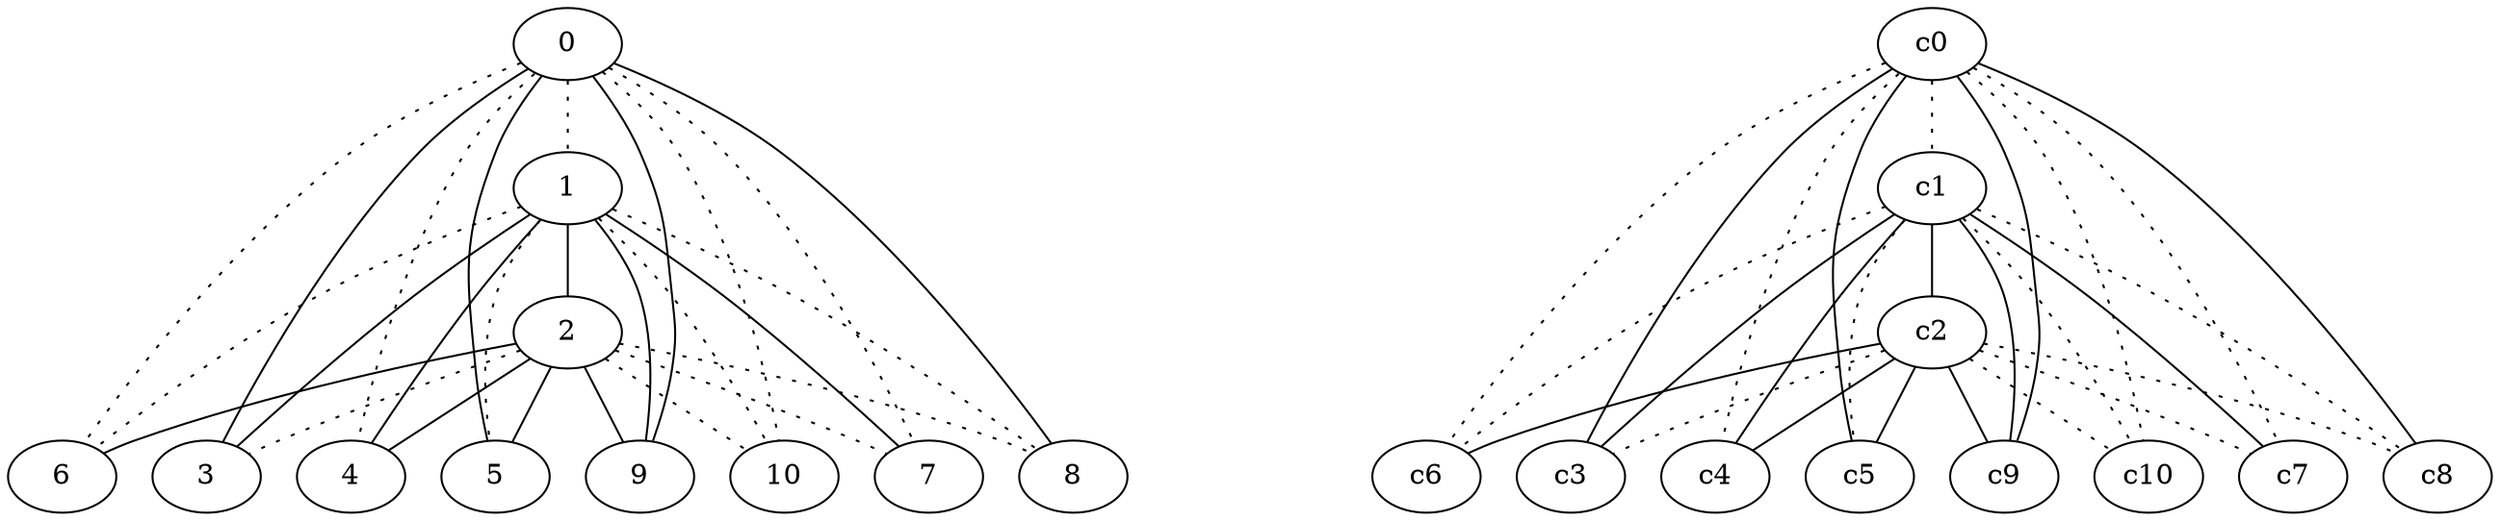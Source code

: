 graph {
a0[label=0];
a1[label=1];
a2[label=2];
a3[label=3];
a4[label=4];
a5[label=5];
a6[label=6];
a7[label=7];
a8[label=8];
a9[label=9];
a10[label=10];
a0 -- a1 [style=dotted];
a0 -- a3;
a0 -- a4 [style=dotted];
a0 -- a5;
a0 -- a6 [style=dotted];
a0 -- a7 [style=dotted];
a0 -- a8;
a0 -- a9;
a0 -- a10 [style=dotted];
a1 -- a2;
a1 -- a3;
a1 -- a4;
a1 -- a5 [style=dotted];
a1 -- a6 [style=dotted];
a1 -- a7;
a1 -- a8 [style=dotted];
a1 -- a9;
a1 -- a10 [style=dotted];
a2 -- a3 [style=dotted];
a2 -- a4;
a2 -- a5;
a2 -- a6;
a2 -- a7 [style=dotted];
a2 -- a8 [style=dotted];
a2 -- a9;
a2 -- a10 [style=dotted];
c0 -- c1 [style=dotted];
c0 -- c3;
c0 -- c4 [style=dotted];
c0 -- c5;
c0 -- c6 [style=dotted];
c0 -- c7 [style=dotted];
c0 -- c8;
c0 -- c9;
c0 -- c10 [style=dotted];
c1 -- c2;
c1 -- c3;
c1 -- c4;
c1 -- c5 [style=dotted];
c1 -- c6 [style=dotted];
c1 -- c7;
c1 -- c8 [style=dotted];
c1 -- c9;
c1 -- c10 [style=dotted];
c2 -- c3 [style=dotted];
c2 -- c4;
c2 -- c5;
c2 -- c6;
c2 -- c7 [style=dotted];
c2 -- c8 [style=dotted];
c2 -- c9;
c2 -- c10 [style=dotted];
}

